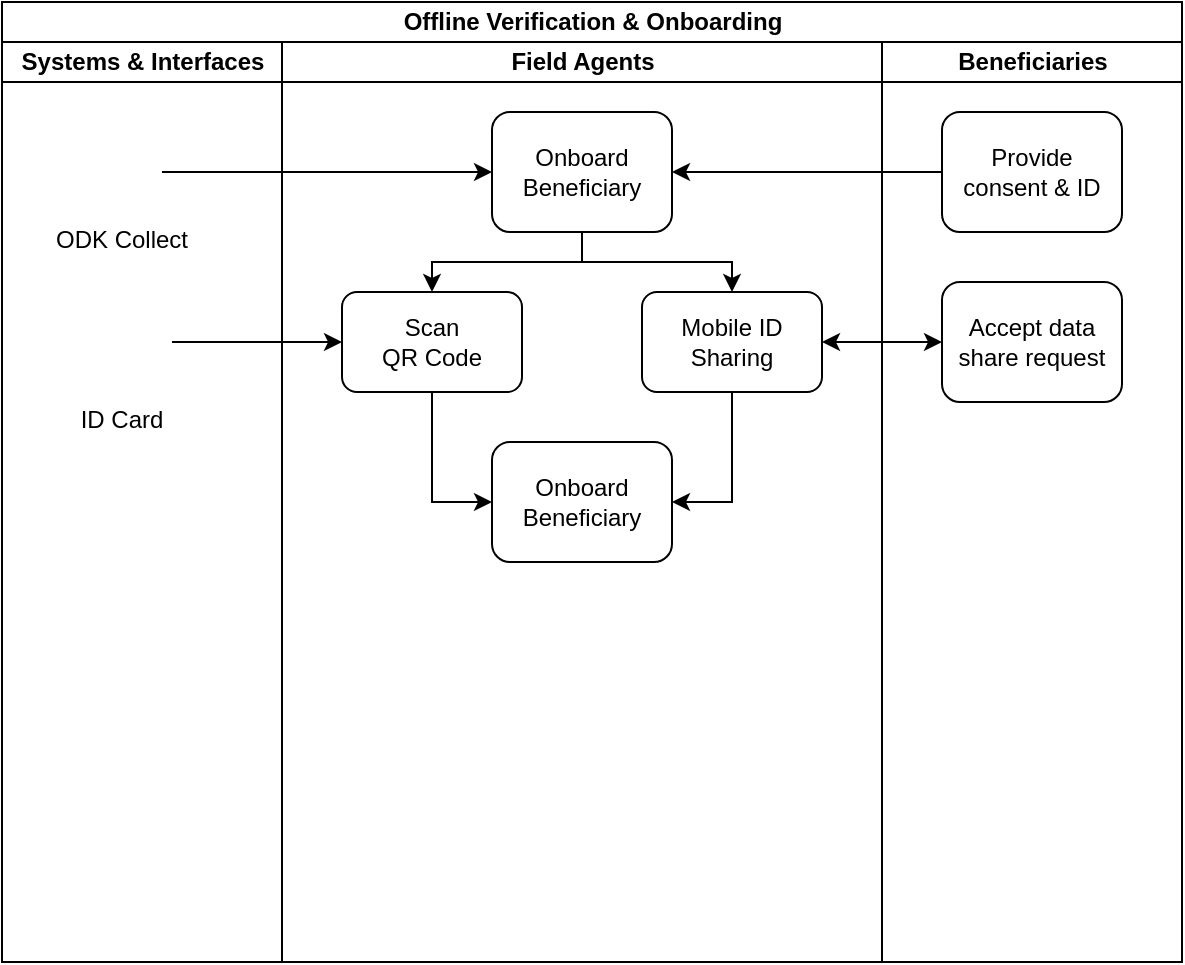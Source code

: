 <mxfile version="20.8.10" type="github">
  <diagram name="Page-1" id="o-WcfcInXSFLguWIEui-">
    <mxGraphModel dx="420" dy="232" grid="1" gridSize="10" guides="1" tooltips="1" connect="1" arrows="1" fold="1" page="1" pageScale="1" pageWidth="800" pageHeight="750" math="0" shadow="0">
      <root>
        <mxCell id="0" />
        <mxCell id="1" parent="0" />
        <mxCell id="ue6BMAs2nXa-dUuCiXmT-1" value="Offline Verification &amp;amp; Onboarding" style="swimlane;childLayout=stackLayout;resizeParent=1;resizeParentMax=0;startSize=20;html=1;" parent="1" vertex="1">
          <mxGeometry x="30" y="30" width="590" height="480" as="geometry">
            <mxRectangle x="190.0" y="10" width="70" height="30" as="alternateBounds" />
          </mxGeometry>
        </mxCell>
        <mxCell id="ue6BMAs2nXa-dUuCiXmT-2" value="Systems &amp;amp; Interfaces" style="swimlane;startSize=20;html=1;" parent="ue6BMAs2nXa-dUuCiXmT-1" vertex="1">
          <mxGeometry y="20" width="140" height="460" as="geometry">
            <mxRectangle y="20" width="40" height="460" as="alternateBounds" />
          </mxGeometry>
        </mxCell>
        <mxCell id="ue6BMAs2nXa-dUuCiXmT-31" value="ODK Collect" style="shape=image;verticalLabelPosition=bottom;verticalAlign=top;imageAspect=0;image=https://play-lh.googleusercontent.com/o1wBffF6jmXOXSGs6OQDcPwNmrnIMwPX61b00_GfuA27TAG_M592SfylBXB31ExNa8nG=w240-h480-rw" parent="ue6BMAs2nXa-dUuCiXmT-2" vertex="1">
          <mxGeometry x="40" y="45" width="40" height="40" as="geometry" />
        </mxCell>
        <mxCell id="QSrDR_21kvqN6bvWDip8-3" value="ID Card" style="shape=image;verticalLabelPosition=bottom;verticalAlign=top;imageAspect=0;image=https://cdn3.iconfinder.com/data/icons/documents-id-cards/64/47_id-card-qr-code-512.png" vertex="1" parent="ue6BMAs2nXa-dUuCiXmT-2">
          <mxGeometry x="35" y="125" width="50" height="50" as="geometry" />
        </mxCell>
        <mxCell id="QSrDR_21kvqN6bvWDip8-5" style="edgeStyle=orthogonalEdgeStyle;rounded=0;orthogonalLoop=1;jettySize=auto;html=1;entryX=0;entryY=0.5;entryDx=0;entryDy=0;" edge="1" parent="ue6BMAs2nXa-dUuCiXmT-1" source="QSrDR_21kvqN6bvWDip8-3" target="QSrDR_21kvqN6bvWDip8-8">
          <mxGeometry relative="1" as="geometry">
            <mxPoint x="240" y="175" as="targetPoint" />
          </mxGeometry>
        </mxCell>
        <mxCell id="ue6BMAs2nXa-dUuCiXmT-3" value="Field Agents" style="swimlane;startSize=20;html=1;" parent="ue6BMAs2nXa-dUuCiXmT-1" vertex="1">
          <mxGeometry x="140" y="20" width="300" height="460" as="geometry" />
        </mxCell>
        <mxCell id="QSrDR_21kvqN6bvWDip8-12" style="edgeStyle=orthogonalEdgeStyle;rounded=0;orthogonalLoop=1;jettySize=auto;html=1;entryX=0.5;entryY=0;entryDx=0;entryDy=0;exitX=0.5;exitY=1;exitDx=0;exitDy=0;" edge="1" parent="ue6BMAs2nXa-dUuCiXmT-3" source="QSrDR_21kvqN6bvWDip8-1" target="QSrDR_21kvqN6bvWDip8-8">
          <mxGeometry relative="1" as="geometry">
            <Array as="points">
              <mxPoint x="150" y="110" />
              <mxPoint x="75" y="110" />
            </Array>
          </mxGeometry>
        </mxCell>
        <mxCell id="QSrDR_21kvqN6bvWDip8-1" value="Onboard Beneficiary" style="rounded=1;whiteSpace=wrap;html=1;" vertex="1" parent="ue6BMAs2nXa-dUuCiXmT-3">
          <mxGeometry x="105" y="35" width="90" height="60" as="geometry" />
        </mxCell>
        <mxCell id="QSrDR_21kvqN6bvWDip8-18" style="edgeStyle=orthogonalEdgeStyle;rounded=0;orthogonalLoop=1;jettySize=auto;html=1;entryX=0;entryY=0.5;entryDx=0;entryDy=0;startArrow=none;startFill=0;" edge="1" parent="ue6BMAs2nXa-dUuCiXmT-3" source="QSrDR_21kvqN6bvWDip8-8" target="QSrDR_21kvqN6bvWDip8-15">
          <mxGeometry relative="1" as="geometry" />
        </mxCell>
        <mxCell id="QSrDR_21kvqN6bvWDip8-8" value="Scan &lt;br&gt;QR Code" style="rounded=1;whiteSpace=wrap;html=1;" vertex="1" parent="ue6BMAs2nXa-dUuCiXmT-3">
          <mxGeometry x="30" y="125" width="90" height="50" as="geometry" />
        </mxCell>
        <mxCell id="QSrDR_21kvqN6bvWDip8-19" style="edgeStyle=orthogonalEdgeStyle;rounded=0;orthogonalLoop=1;jettySize=auto;html=1;entryX=1;entryY=0.5;entryDx=0;entryDy=0;startArrow=none;startFill=0;" edge="1" parent="ue6BMAs2nXa-dUuCiXmT-3" source="QSrDR_21kvqN6bvWDip8-10" target="QSrDR_21kvqN6bvWDip8-15">
          <mxGeometry relative="1" as="geometry" />
        </mxCell>
        <mxCell id="QSrDR_21kvqN6bvWDip8-10" value="Mobile ID Sharing" style="rounded=1;whiteSpace=wrap;html=1;" vertex="1" parent="ue6BMAs2nXa-dUuCiXmT-3">
          <mxGeometry x="180" y="125" width="90" height="50" as="geometry" />
        </mxCell>
        <mxCell id="QSrDR_21kvqN6bvWDip8-13" style="edgeStyle=orthogonalEdgeStyle;rounded=0;orthogonalLoop=1;jettySize=auto;html=1;entryX=0.5;entryY=0;entryDx=0;entryDy=0;exitX=0.5;exitY=1;exitDx=0;exitDy=0;" edge="1" parent="ue6BMAs2nXa-dUuCiXmT-3" source="QSrDR_21kvqN6bvWDip8-1" target="QSrDR_21kvqN6bvWDip8-10">
          <mxGeometry relative="1" as="geometry">
            <mxPoint x="150" y="130" as="targetPoint" />
            <Array as="points">
              <mxPoint x="150" y="110" />
              <mxPoint x="225" y="110" />
            </Array>
          </mxGeometry>
        </mxCell>
        <mxCell id="QSrDR_21kvqN6bvWDip8-15" value="Onboard Beneficiary" style="rounded=1;whiteSpace=wrap;html=1;" vertex="1" parent="ue6BMAs2nXa-dUuCiXmT-3">
          <mxGeometry x="105" y="200" width="90" height="60" as="geometry" />
        </mxCell>
        <mxCell id="ue6BMAs2nXa-dUuCiXmT-4" value="Beneficiaries" style="swimlane;startSize=20;html=1;" parent="ue6BMAs2nXa-dUuCiXmT-1" vertex="1">
          <mxGeometry x="440" y="20" width="150" height="460" as="geometry" />
        </mxCell>
        <mxCell id="QSrDR_21kvqN6bvWDip8-6" value="Provide &lt;br&gt;consent &amp;amp; ID" style="rounded=1;whiteSpace=wrap;html=1;" vertex="1" parent="ue6BMAs2nXa-dUuCiXmT-4">
          <mxGeometry x="30" y="35" width="90" height="60" as="geometry" />
        </mxCell>
        <mxCell id="QSrDR_21kvqN6bvWDip8-11" value="Accept data share request" style="rounded=1;whiteSpace=wrap;html=1;" vertex="1" parent="ue6BMAs2nXa-dUuCiXmT-4">
          <mxGeometry x="30" y="120" width="90" height="60" as="geometry" />
        </mxCell>
        <mxCell id="QSrDR_21kvqN6bvWDip8-4" style="edgeStyle=orthogonalEdgeStyle;rounded=0;orthogonalLoop=1;jettySize=auto;html=1;" edge="1" parent="ue6BMAs2nXa-dUuCiXmT-1" source="ue6BMAs2nXa-dUuCiXmT-31" target="QSrDR_21kvqN6bvWDip8-1">
          <mxGeometry relative="1" as="geometry" />
        </mxCell>
        <mxCell id="QSrDR_21kvqN6bvWDip8-7" style="edgeStyle=orthogonalEdgeStyle;rounded=0;orthogonalLoop=1;jettySize=auto;html=1;entryX=1;entryY=0.5;entryDx=0;entryDy=0;" edge="1" parent="ue6BMAs2nXa-dUuCiXmT-1" source="QSrDR_21kvqN6bvWDip8-6" target="QSrDR_21kvqN6bvWDip8-1">
          <mxGeometry relative="1" as="geometry" />
        </mxCell>
        <mxCell id="QSrDR_21kvqN6bvWDip8-14" style="edgeStyle=orthogonalEdgeStyle;rounded=0;orthogonalLoop=1;jettySize=auto;html=1;startArrow=classic;startFill=1;" edge="1" parent="ue6BMAs2nXa-dUuCiXmT-1" source="QSrDR_21kvqN6bvWDip8-11" target="QSrDR_21kvqN6bvWDip8-10">
          <mxGeometry relative="1" as="geometry" />
        </mxCell>
      </root>
    </mxGraphModel>
  </diagram>
</mxfile>
